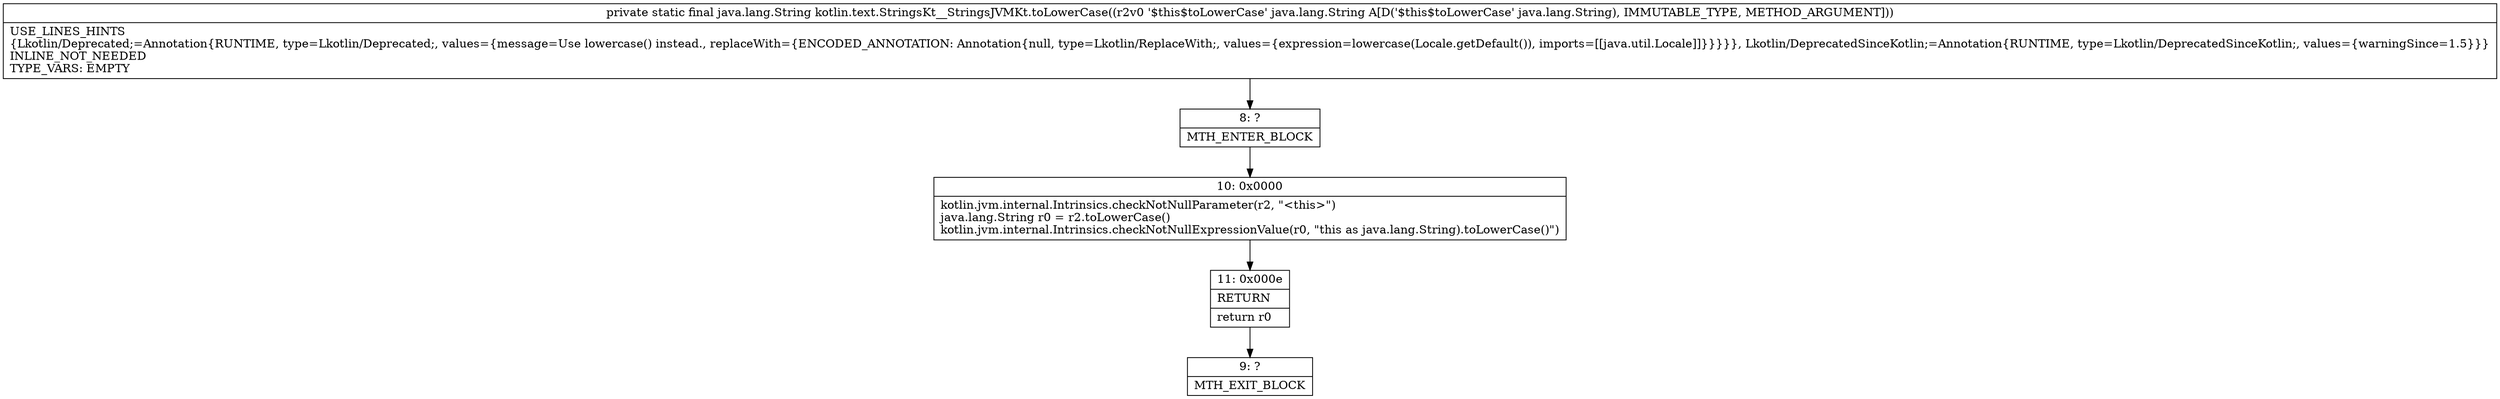 digraph "CFG forkotlin.text.StringsKt__StringsJVMKt.toLowerCase(Ljava\/lang\/String;)Ljava\/lang\/String;" {
Node_8 [shape=record,label="{8\:\ ?|MTH_ENTER_BLOCK\l}"];
Node_10 [shape=record,label="{10\:\ 0x0000|kotlin.jvm.internal.Intrinsics.checkNotNullParameter(r2, \"\<this\>\")\ljava.lang.String r0 = r2.toLowerCase()\lkotlin.jvm.internal.Intrinsics.checkNotNullExpressionValue(r0, \"this as java.lang.String).toLowerCase()\")\l}"];
Node_11 [shape=record,label="{11\:\ 0x000e|RETURN\l|return r0\l}"];
Node_9 [shape=record,label="{9\:\ ?|MTH_EXIT_BLOCK\l}"];
MethodNode[shape=record,label="{private static final java.lang.String kotlin.text.StringsKt__StringsJVMKt.toLowerCase((r2v0 '$this$toLowerCase' java.lang.String A[D('$this$toLowerCase' java.lang.String), IMMUTABLE_TYPE, METHOD_ARGUMENT]))  | USE_LINES_HINTS\l\{Lkotlin\/Deprecated;=Annotation\{RUNTIME, type=Lkotlin\/Deprecated;, values=\{message=Use lowercase() instead., replaceWith=\{ENCODED_ANNOTATION: Annotation\{null, type=Lkotlin\/ReplaceWith;, values=\{expression=lowercase(Locale.getDefault()), imports=[[java.util.Locale]]\}\}\}\}\}, Lkotlin\/DeprecatedSinceKotlin;=Annotation\{RUNTIME, type=Lkotlin\/DeprecatedSinceKotlin;, values=\{warningSince=1.5\}\}\}\lINLINE_NOT_NEEDED\lTYPE_VARS: EMPTY\l}"];
MethodNode -> Node_8;Node_8 -> Node_10;
Node_10 -> Node_11;
Node_11 -> Node_9;
}

